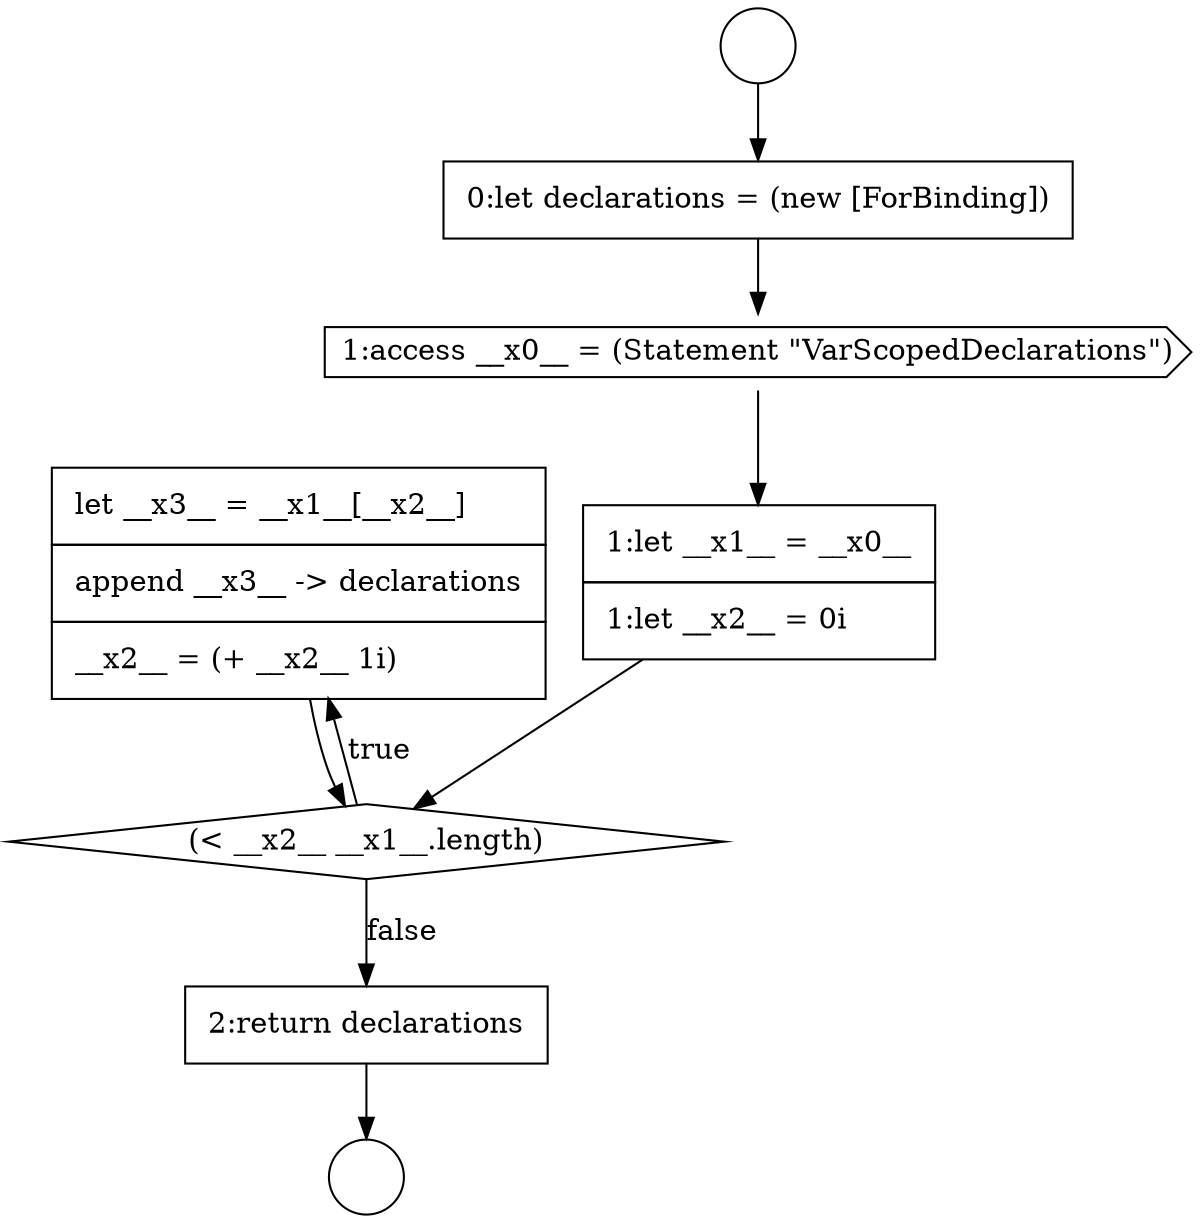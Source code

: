 digraph {
  node6759 [shape=none, margin=0, label=<<font color="black">
    <table border="0" cellborder="1" cellspacing="0" cellpadding="10">
      <tr><td align="left">let __x3__ = __x1__[__x2__]</td></tr>
      <tr><td align="left">append __x3__ -&gt; declarations</td></tr>
      <tr><td align="left">__x2__ = (+ __x2__ 1i)</td></tr>
    </table>
  </font>> color="black" fillcolor="white" style=filled]
  node6754 [shape=circle label=" " color="black" fillcolor="white" style=filled]
  node6755 [shape=none, margin=0, label=<<font color="black">
    <table border="0" cellborder="1" cellspacing="0" cellpadding="10">
      <tr><td align="left">0:let declarations = (new [ForBinding])</td></tr>
    </table>
  </font>> color="black" fillcolor="white" style=filled]
  node6760 [shape=none, margin=0, label=<<font color="black">
    <table border="0" cellborder="1" cellspacing="0" cellpadding="10">
      <tr><td align="left">2:return declarations</td></tr>
    </table>
  </font>> color="black" fillcolor="white" style=filled]
  node6756 [shape=cds, label=<<font color="black">1:access __x0__ = (Statement &quot;VarScopedDeclarations&quot;)</font>> color="black" fillcolor="white" style=filled]
  node6757 [shape=none, margin=0, label=<<font color="black">
    <table border="0" cellborder="1" cellspacing="0" cellpadding="10">
      <tr><td align="left">1:let __x1__ = __x0__</td></tr>
      <tr><td align="left">1:let __x2__ = 0i</td></tr>
    </table>
  </font>> color="black" fillcolor="white" style=filled]
  node6758 [shape=diamond, label=<<font color="black">(&lt; __x2__ __x1__.length)</font>> color="black" fillcolor="white" style=filled]
  node6753 [shape=circle label=" " color="black" fillcolor="white" style=filled]
  node6759 -> node6758 [ color="black"]
  node6757 -> node6758 [ color="black"]
  node6753 -> node6755 [ color="black"]
  node6758 -> node6759 [label=<<font color="black">true</font>> color="black"]
  node6758 -> node6760 [label=<<font color="black">false</font>> color="black"]
  node6755 -> node6756 [ color="black"]
  node6756 -> node6757 [ color="black"]
  node6760 -> node6754 [ color="black"]
}
